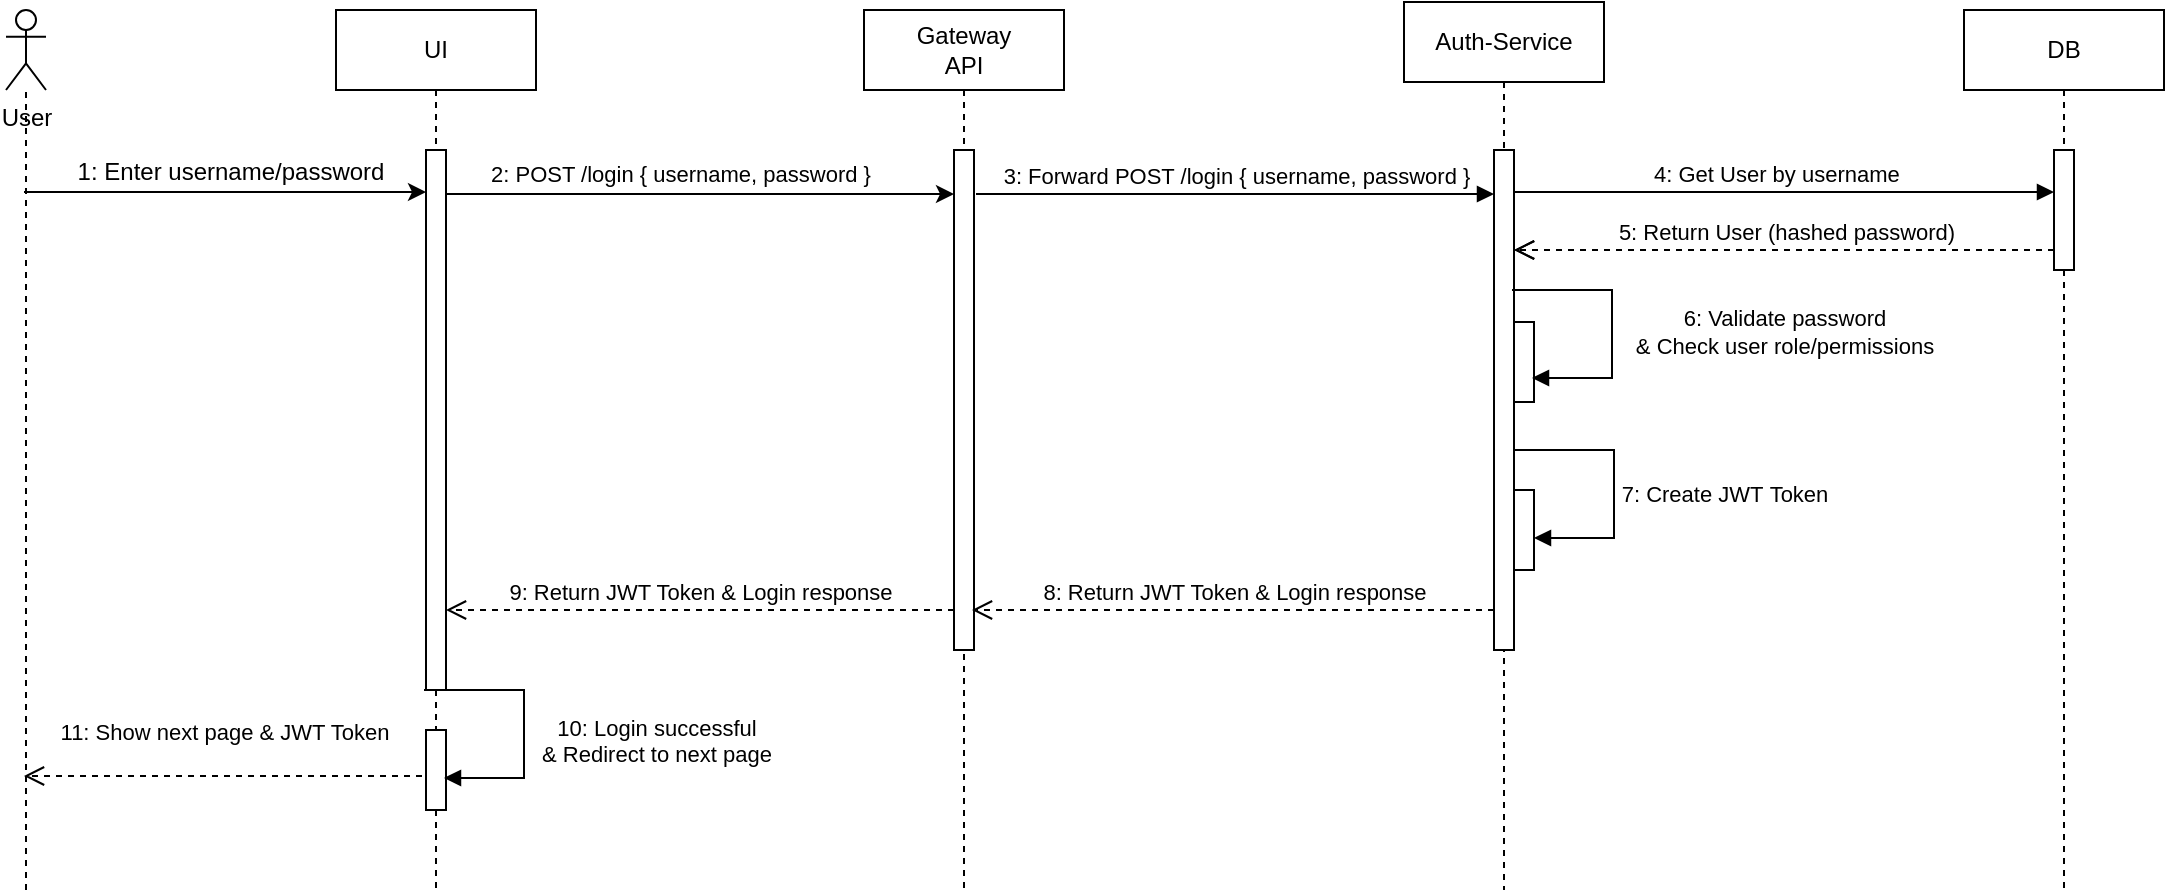 <mxfile version="26.1.2" pages="2">
  <diagram name="Login - Successful" id="2YBvvXClWsGukQMizWep">
    <mxGraphModel dx="2140" dy="557" grid="1" gridSize="10" guides="1" tooltips="1" connect="1" arrows="1" fold="1" page="1" pageScale="1" pageWidth="850" pageHeight="1100" math="0" shadow="0">
      <root>
        <mxCell id="0" />
        <mxCell id="1" parent="0" />
        <mxCell id="aM9ryv3xv72pqoxQDRHE-1" value="UI" style="shape=umlLifeline;perimeter=lifelinePerimeter;whiteSpace=wrap;html=1;container=0;dropTarget=0;collapsible=0;recursiveResize=0;outlineConnect=0;portConstraint=eastwest;newEdgeStyle={&quot;edgeStyle&quot;:&quot;elbowEdgeStyle&quot;,&quot;elbow&quot;:&quot;vertical&quot;,&quot;curved&quot;:0,&quot;rounded&quot;:0};" parent="1" vertex="1">
          <mxGeometry x="16" y="40" width="100" height="440" as="geometry" />
        </mxCell>
        <mxCell id="aM9ryv3xv72pqoxQDRHE-2" value="" style="html=1;points=[];perimeter=orthogonalPerimeter;outlineConnect=0;targetShapes=umlLifeline;portConstraint=eastwest;newEdgeStyle={&quot;edgeStyle&quot;:&quot;elbowEdgeStyle&quot;,&quot;elbow&quot;:&quot;vertical&quot;,&quot;curved&quot;:0,&quot;rounded&quot;:0};" parent="aM9ryv3xv72pqoxQDRHE-1" vertex="1">
          <mxGeometry x="45" y="70" width="10" height="270" as="geometry" />
        </mxCell>
        <mxCell id="zu7Tz9mwZ8PE6ANb4JyQ-27" value="&lt;span style=&quot;color: rgba(0, 0, 0, 0); font-family: monospace; font-size: 0px; text-align: start;&quot;&gt;%3CmxGraphModel%3E%3Croot%3E%3CmxCell%20id%3D%220%22%2F%3E%3CmxCell%20id%3D%221%22%20parent%3D%220%22%2F%3E%3CmxCell%20id%3D%222%22%20value%3D%22User%20(hashed%20password)%22%20style%3D%22html%3D1%3BverticalAlign%3Dbottom%3BendArrow%3Dopen%3Bdashed%3D1%3BendSize%3D8%3Bcurved%3D0%3Brounded%3D0%3B%22%20edge%3D%221%22%20parent%3D%221%22%3E%3CmxGeometry%20x%3D%22-0.004%22%20relative%3D%221%22%20as%3D%22geometry%22%3E%3CmxPoint%20x%3D%22875%22%20y%3D%22160%22%20as%3D%22sourcePoint%22%2F%3E%3CmxPoint%20x%3D%22605%22%20y%3D%22160%22%20as%3D%22targetPoint%22%2F%3E%3CmxPoint%20as%3D%22offset%22%2F%3E%3C%2FmxGeometry%3E%3C%2FmxCell%3E%3C%2Froot%3E%3C%2FmxGraphModel%3E&lt;/span&gt;" style="html=1;points=[[0,0,0,0,5],[0,1,0,0,-5],[1,0,0,0,5],[1,1,0,0,-5]];perimeter=orthogonalPerimeter;outlineConnect=0;targetShapes=umlLifeline;portConstraint=eastwest;newEdgeStyle={&quot;curved&quot;:0,&quot;rounded&quot;:0};" vertex="1" parent="aM9ryv3xv72pqoxQDRHE-1">
          <mxGeometry x="45" y="360" width="10" height="40" as="geometry" />
        </mxCell>
        <mxCell id="aM9ryv3xv72pqoxQDRHE-5" value="Gateway&lt;div&gt;API&lt;/div&gt;" style="shape=umlLifeline;perimeter=lifelinePerimeter;whiteSpace=wrap;html=1;container=0;dropTarget=0;collapsible=0;recursiveResize=0;outlineConnect=0;portConstraint=eastwest;newEdgeStyle={&quot;edgeStyle&quot;:&quot;elbowEdgeStyle&quot;,&quot;elbow&quot;:&quot;vertical&quot;,&quot;curved&quot;:0,&quot;rounded&quot;:0};" parent="1" vertex="1">
          <mxGeometry x="280" y="40" width="100" height="440" as="geometry" />
        </mxCell>
        <mxCell id="aM9ryv3xv72pqoxQDRHE-6" value="" style="html=1;points=[];perimeter=orthogonalPerimeter;outlineConnect=0;targetShapes=umlLifeline;portConstraint=eastwest;newEdgeStyle={&quot;edgeStyle&quot;:&quot;elbowEdgeStyle&quot;,&quot;elbow&quot;:&quot;vertical&quot;,&quot;curved&quot;:0,&quot;rounded&quot;:0};" parent="aM9ryv3xv72pqoxQDRHE-5" vertex="1">
          <mxGeometry x="45" y="70" width="10" height="250" as="geometry" />
        </mxCell>
        <mxCell id="zu7Tz9mwZ8PE6ANb4JyQ-1" value="User&lt;div&gt;&lt;br&gt;&lt;/div&gt;" style="shape=umlActor;verticalLabelPosition=bottom;verticalAlign=top;html=1;outlineConnect=0;" vertex="1" parent="1">
          <mxGeometry x="-149" y="40" width="20" height="40" as="geometry" />
        </mxCell>
        <mxCell id="zu7Tz9mwZ8PE6ANb4JyQ-5" value="" style="endArrow=none;dashed=1;html=1;rounded=0;" edge="1" parent="1">
          <mxGeometry width="50" height="50" relative="1" as="geometry">
            <mxPoint x="-139" y="480" as="sourcePoint" />
            <mxPoint x="-139" y="80" as="targetPoint" />
          </mxGeometry>
        </mxCell>
        <mxCell id="zu7Tz9mwZ8PE6ANb4JyQ-6" value="Auth-Service" style="shape=umlLifeline;perimeter=lifelinePerimeter;whiteSpace=wrap;html=1;container=0;dropTarget=0;collapsible=0;recursiveResize=0;outlineConnect=0;portConstraint=eastwest;newEdgeStyle={&quot;edgeStyle&quot;:&quot;elbowEdgeStyle&quot;,&quot;elbow&quot;:&quot;vertical&quot;,&quot;curved&quot;:0,&quot;rounded&quot;:0};" vertex="1" parent="1">
          <mxGeometry x="550" y="36" width="100" height="444" as="geometry" />
        </mxCell>
        <mxCell id="zu7Tz9mwZ8PE6ANb4JyQ-7" value="" style="html=1;points=[];perimeter=orthogonalPerimeter;outlineConnect=0;targetShapes=umlLifeline;portConstraint=eastwest;newEdgeStyle={&quot;edgeStyle&quot;:&quot;elbowEdgeStyle&quot;,&quot;elbow&quot;:&quot;vertical&quot;,&quot;curved&quot;:0,&quot;rounded&quot;:0};" vertex="1" parent="zu7Tz9mwZ8PE6ANb4JyQ-6">
          <mxGeometry x="45" y="74" width="10" height="250" as="geometry" />
        </mxCell>
        <mxCell id="zu7Tz9mwZ8PE6ANb4JyQ-21" value="&lt;span style=&quot;color: rgba(0, 0, 0, 0); font-family: monospace; font-size: 0px; text-align: start;&quot;&gt;%3CmxGraphModel%3E%3Croot%3E%3CmxCell%20id%3D%220%22%2F%3E%3CmxCell%20id%3D%221%22%20parent%3D%220%22%2F%3E%3CmxCell%20id%3D%222%22%20value%3D%22User%20(hashed%20password)%22%20style%3D%22html%3D1%3BverticalAlign%3Dbottom%3BendArrow%3Dopen%3Bdashed%3D1%3BendSize%3D8%3Bcurved%3D0%3Brounded%3D0%3B%22%20edge%3D%221%22%20parent%3D%221%22%3E%3CmxGeometry%20x%3D%22-0.004%22%20relative%3D%221%22%20as%3D%22geometry%22%3E%3CmxPoint%20x%3D%22875%22%20y%3D%22160%22%20as%3D%22sourcePoint%22%2F%3E%3CmxPoint%20x%3D%22605%22%20y%3D%22160%22%20as%3D%22targetPoint%22%2F%3E%3CmxPoint%20as%3D%22offset%22%2F%3E%3C%2FmxGeometry%3E%3C%2FmxCell%3E%3C%2Froot%3E%3C%2FmxGraphModel%3E&lt;/span&gt;" style="html=1;points=[[0,0,0,0,5],[0,1,0,0,-5],[1,0,0,0,5],[1,1,0,0,-5]];perimeter=orthogonalPerimeter;outlineConnect=0;targetShapes=umlLifeline;portConstraint=eastwest;newEdgeStyle={&quot;curved&quot;:0,&quot;rounded&quot;:0};" vertex="1" parent="zu7Tz9mwZ8PE6ANb4JyQ-6">
          <mxGeometry x="55" y="160" width="10" height="40" as="geometry" />
        </mxCell>
        <mxCell id="zu7Tz9mwZ8PE6ANb4JyQ-25" value="" style="html=1;points=[[0,0,0,0,5],[0,1,0,0,-5],[1,0,0,0,5],[1,1,0,0,-5]];perimeter=orthogonalPerimeter;outlineConnect=0;targetShapes=umlLifeline;portConstraint=eastwest;newEdgeStyle={&quot;curved&quot;:0,&quot;rounded&quot;:0};" vertex="1" parent="zu7Tz9mwZ8PE6ANb4JyQ-6">
          <mxGeometry x="55" y="244" width="10" height="40" as="geometry" />
        </mxCell>
        <mxCell id="zu7Tz9mwZ8PE6ANb4JyQ-8" value="DB" style="shape=umlLifeline;perimeter=lifelinePerimeter;whiteSpace=wrap;html=1;container=0;dropTarget=0;collapsible=0;recursiveResize=0;outlineConnect=0;portConstraint=eastwest;newEdgeStyle={&quot;edgeStyle&quot;:&quot;elbowEdgeStyle&quot;,&quot;elbow&quot;:&quot;vertical&quot;,&quot;curved&quot;:0,&quot;rounded&quot;:0};" vertex="1" parent="1">
          <mxGeometry x="830" y="40" width="100" height="440" as="geometry" />
        </mxCell>
        <mxCell id="zu7Tz9mwZ8PE6ANb4JyQ-9" value="" style="html=1;points=[];perimeter=orthogonalPerimeter;outlineConnect=0;targetShapes=umlLifeline;portConstraint=eastwest;newEdgeStyle={&quot;edgeStyle&quot;:&quot;elbowEdgeStyle&quot;,&quot;elbow&quot;:&quot;vertical&quot;,&quot;curved&quot;:0,&quot;rounded&quot;:0};" vertex="1" parent="zu7Tz9mwZ8PE6ANb4JyQ-8">
          <mxGeometry x="45" y="70" width="10" height="60" as="geometry" />
        </mxCell>
        <mxCell id="zu7Tz9mwZ8PE6ANb4JyQ-10" value="" style="endArrow=classic;html=1;rounded=0;" edge="1" parent="1">
          <mxGeometry width="50" height="50" relative="1" as="geometry">
            <mxPoint x="-140" y="131" as="sourcePoint" />
            <mxPoint x="61.0" y="131" as="targetPoint" />
          </mxGeometry>
        </mxCell>
        <mxCell id="zu7Tz9mwZ8PE6ANb4JyQ-12" value="3: Forward POST /login { username, password }" style="html=1;verticalAlign=bottom;endArrow=block;edgeStyle=elbowEdgeStyle;elbow=vertical;curved=0;rounded=0;" edge="1" parent="1">
          <mxGeometry x="0.004" relative="1" as="geometry">
            <mxPoint x="336" y="132" as="sourcePoint" />
            <Array as="points">
              <mxPoint x="441" y="132" />
            </Array>
            <mxPoint x="595.0" y="132" as="targetPoint" />
            <mxPoint as="offset" />
          </mxGeometry>
        </mxCell>
        <mxCell id="zu7Tz9mwZ8PE6ANb4JyQ-13" value="4: Get User by username&amp;nbsp;&amp;nbsp;" style="html=1;verticalAlign=bottom;endArrow=block;edgeStyle=elbowEdgeStyle;elbow=horizontal;curved=0;rounded=0;" edge="1" parent="1">
          <mxGeometry x="-0.006" relative="1" as="geometry">
            <mxPoint x="605" y="131" as="sourcePoint" />
            <Array as="points">
              <mxPoint x="710" y="131" />
            </Array>
            <mxPoint x="875.0" y="131" as="targetPoint" />
            <mxPoint as="offset" />
          </mxGeometry>
        </mxCell>
        <mxCell id="zu7Tz9mwZ8PE6ANb4JyQ-14" value="1: Enter username/password" style="text;html=1;align=center;verticalAlign=middle;resizable=0;points=[];autosize=1;strokeColor=none;fillColor=none;" vertex="1" parent="1">
          <mxGeometry x="-127" y="106" width="180" height="30" as="geometry" />
        </mxCell>
        <mxCell id="zu7Tz9mwZ8PE6ANb4JyQ-15" value="" style="endArrow=classic;html=1;rounded=0;" edge="1" parent="1" source="aM9ryv3xv72pqoxQDRHE-2">
          <mxGeometry width="50" height="50" relative="1" as="geometry">
            <mxPoint x="80" y="132" as="sourcePoint" />
            <mxPoint x="325.0" y="132" as="targetPoint" />
          </mxGeometry>
        </mxCell>
        <mxCell id="zu7Tz9mwZ8PE6ANb4JyQ-16" value="2: POST /login { username, password }" style="edgeLabel;html=1;align=center;verticalAlign=middle;resizable=0;points=[];" vertex="1" connectable="0" parent="zu7Tz9mwZ8PE6ANb4JyQ-15">
          <mxGeometry x="-0.165" y="3" relative="1" as="geometry">
            <mxPoint x="11" y="-7" as="offset" />
          </mxGeometry>
        </mxCell>
        <mxCell id="zu7Tz9mwZ8PE6ANb4JyQ-20" value="User (hashed password)" style="html=1;verticalAlign=bottom;endArrow=open;dashed=1;endSize=8;curved=0;rounded=0;" edge="1" parent="1" source="zu7Tz9mwZ8PE6ANb4JyQ-9">
          <mxGeometry x="-0.004" relative="1" as="geometry">
            <mxPoint x="871" y="160" as="sourcePoint" />
            <mxPoint x="605" y="160" as="targetPoint" />
            <mxPoint as="offset" />
          </mxGeometry>
        </mxCell>
        <mxCell id="zu7Tz9mwZ8PE6ANb4JyQ-22" value="6: Validate password&lt;br&gt;&amp;amp; Check user role/permissions&lt;div&gt;&lt;br&gt;&lt;/div&gt;" style="html=1;verticalAlign=bottom;endArrow=block;curved=0;rounded=0;" edge="1" parent="1">
          <mxGeometry x="0.403" y="86" width="80" relative="1" as="geometry">
            <mxPoint x="604" y="180" as="sourcePoint" />
            <mxPoint x="614" y="224" as="targetPoint" />
            <Array as="points">
              <mxPoint x="654" y="180" />
              <mxPoint x="654" y="224" />
            </Array>
            <mxPoint x="86" y="-80" as="offset" />
          </mxGeometry>
        </mxCell>
        <mxCell id="zu7Tz9mwZ8PE6ANb4JyQ-24" value="&lt;div&gt;7: Create JWT&amp;nbsp;&lt;span style=&quot;background-color: light-dark(#ffffff, var(--ge-dark-color, #121212)); color: light-dark(rgb(0, 0, 0), rgb(255, 255, 255));&quot;&gt;Token&lt;/span&gt;&lt;/div&gt;&lt;div&gt;&lt;br&gt;&lt;/div&gt;" style="html=1;verticalAlign=bottom;endArrow=block;curved=0;rounded=0;" edge="1" parent="1">
          <mxGeometry x="0.403" y="-55" width="80" relative="1" as="geometry">
            <mxPoint x="605" y="260" as="sourcePoint" />
            <mxPoint x="615" y="304" as="targetPoint" />
            <Array as="points">
              <mxPoint x="655" y="260" />
              <mxPoint x="655" y="304" />
            </Array>
            <mxPoint x="55" y="55" as="offset" />
          </mxGeometry>
        </mxCell>
        <mxCell id="zu7Tz9mwZ8PE6ANb4JyQ-26" value="8: Return JWT Token&amp;nbsp;&amp;amp; Login response" style="html=1;verticalAlign=bottom;endArrow=open;dashed=1;endSize=8;curved=0;rounded=0;" edge="1" parent="1" source="zu7Tz9mwZ8PE6ANb4JyQ-7">
          <mxGeometry x="-0.004" relative="1" as="geometry">
            <mxPoint x="590" y="340" as="sourcePoint" />
            <mxPoint x="334" y="340" as="targetPoint" />
            <mxPoint as="offset" />
          </mxGeometry>
        </mxCell>
        <mxCell id="zu7Tz9mwZ8PE6ANb4JyQ-29" value="&lt;div&gt;10: Login successful &lt;br&gt;&amp;amp; Redirect to next page&lt;/div&gt;" style="html=1;verticalAlign=bottom;endArrow=block;curved=0;rounded=0;" edge="1" parent="1">
          <mxGeometry x="0.352" y="66" width="80" relative="1" as="geometry">
            <mxPoint x="60" y="380" as="sourcePoint" />
            <mxPoint x="70" y="424" as="targetPoint" />
            <Array as="points">
              <mxPoint x="110" y="380" />
              <mxPoint x="110" y="424" />
            </Array>
            <mxPoint as="offset" />
          </mxGeometry>
        </mxCell>
        <mxCell id="zu7Tz9mwZ8PE6ANb4JyQ-30" value="5: Return User (hashed password)" style="html=1;verticalAlign=bottom;endArrow=open;dashed=1;endSize=8;curved=0;rounded=0;" edge="1" parent="1">
          <mxGeometry x="-0.004" relative="1" as="geometry">
            <mxPoint x="875" y="160" as="sourcePoint" />
            <mxPoint x="605" y="160" as="targetPoint" />
            <mxPoint as="offset" />
          </mxGeometry>
        </mxCell>
        <mxCell id="zu7Tz9mwZ8PE6ANb4JyQ-32" value="9: Return JWT Token&amp;nbsp;&amp;amp; Login response" style="html=1;verticalAlign=bottom;endArrow=open;dashed=1;endSize=8;edgeStyle=elbowEdgeStyle;elbow=horizontal;curved=0;rounded=0;" edge="1" parent="1" target="aM9ryv3xv72pqoxQDRHE-2">
          <mxGeometry relative="1" as="geometry">
            <mxPoint x="75" y="340" as="targetPoint" />
            <Array as="points">
              <mxPoint x="190" y="340" />
            </Array>
            <mxPoint x="325" y="340" as="sourcePoint" />
          </mxGeometry>
        </mxCell>
        <mxCell id="zu7Tz9mwZ8PE6ANb4JyQ-33" value="11: Show next page &amp;amp; JWT Token&lt;div&gt;&lt;br&gt;&lt;/div&gt;" style="html=1;verticalAlign=bottom;endArrow=open;dashed=1;endSize=8;curved=0;rounded=0;" edge="1" parent="1">
          <mxGeometry relative="1" as="geometry">
            <mxPoint x="59" y="423" as="sourcePoint" />
            <mxPoint x="-140" y="423" as="targetPoint" />
          </mxGeometry>
        </mxCell>
      </root>
    </mxGraphModel>
  </diagram>
  <diagram name="Login - Failed" id="it0lKYPIHwjL7iycqnqi">
    <mxGraphModel dx="1371" dy="557" grid="1" gridSize="10" guides="1" tooltips="1" connect="1" arrows="1" fold="1" page="1" pageScale="1" pageWidth="850" pageHeight="1100" math="0" shadow="0">
      <root>
        <mxCell id="_EvGa0JuNer1BRkraozJ-0" />
        <mxCell id="_EvGa0JuNer1BRkraozJ-1" parent="_EvGa0JuNer1BRkraozJ-0" />
        <mxCell id="_EvGa0JuNer1BRkraozJ-2" value="UI" style="shape=umlLifeline;perimeter=lifelinePerimeter;whiteSpace=wrap;html=1;container=0;dropTarget=0;collapsible=0;recursiveResize=0;outlineConnect=0;portConstraint=eastwest;newEdgeStyle={&quot;edgeStyle&quot;:&quot;elbowEdgeStyle&quot;,&quot;elbow&quot;:&quot;vertical&quot;,&quot;curved&quot;:0,&quot;rounded&quot;:0};" parent="_EvGa0JuNer1BRkraozJ-1" vertex="1">
          <mxGeometry x="16" y="40" width="100" height="440" as="geometry" />
        </mxCell>
        <mxCell id="_EvGa0JuNer1BRkraozJ-3" value="" style="html=1;points=[];perimeter=orthogonalPerimeter;outlineConnect=0;targetShapes=umlLifeline;portConstraint=eastwest;newEdgeStyle={&quot;edgeStyle&quot;:&quot;elbowEdgeStyle&quot;,&quot;elbow&quot;:&quot;vertical&quot;,&quot;curved&quot;:0,&quot;rounded&quot;:0};" parent="_EvGa0JuNer1BRkraozJ-2" vertex="1">
          <mxGeometry x="45" y="70" width="10" height="190" as="geometry" />
        </mxCell>
        <mxCell id="_EvGa0JuNer1BRkraozJ-4" value="&lt;span style=&quot;color: rgba(0, 0, 0, 0); font-family: monospace; font-size: 0px; text-align: start;&quot;&gt;%3CmxGraphModel%3E%3Croot%3E%3CmxCell%20id%3D%220%22%2F%3E%3CmxCell%20id%3D%221%22%20parent%3D%220%22%2F%3E%3CmxCell%20id%3D%222%22%20value%3D%22User%20(hashed%20password)%22%20style%3D%22html%3D1%3BverticalAlign%3Dbottom%3BendArrow%3Dopen%3Bdashed%3D1%3BendSize%3D8%3Bcurved%3D0%3Brounded%3D0%3B%22%20edge%3D%221%22%20parent%3D%221%22%3E%3CmxGeometry%20x%3D%22-0.004%22%20relative%3D%221%22%20as%3D%22geometry%22%3E%3CmxPoint%20x%3D%22875%22%20y%3D%22160%22%20as%3D%22sourcePoint%22%2F%3E%3CmxPoint%20x%3D%22605%22%20y%3D%22160%22%20as%3D%22targetPoint%22%2F%3E%3CmxPoint%20as%3D%22offset%22%2F%3E%3C%2FmxGeometry%3E%3C%2FmxCell%3E%3C%2Froot%3E%3C%2FmxGraphModel%3E&lt;/span&gt;" style="html=1;points=[[0,0,0,0,5],[0,1,0,0,-5],[1,0,0,0,5],[1,1,0,0,-5]];perimeter=orthogonalPerimeter;outlineConnect=0;targetShapes=umlLifeline;portConstraint=eastwest;newEdgeStyle={&quot;curved&quot;:0,&quot;rounded&quot;:0};" parent="_EvGa0JuNer1BRkraozJ-2" vertex="1">
          <mxGeometry x="45" y="280" width="10" height="40" as="geometry" />
        </mxCell>
        <mxCell id="_EvGa0JuNer1BRkraozJ-5" value="Gateway&lt;div&gt;API&lt;/div&gt;" style="shape=umlLifeline;perimeter=lifelinePerimeter;whiteSpace=wrap;html=1;container=0;dropTarget=0;collapsible=0;recursiveResize=0;outlineConnect=0;portConstraint=eastwest;newEdgeStyle={&quot;edgeStyle&quot;:&quot;elbowEdgeStyle&quot;,&quot;elbow&quot;:&quot;vertical&quot;,&quot;curved&quot;:0,&quot;rounded&quot;:0};" parent="_EvGa0JuNer1BRkraozJ-1" vertex="1">
          <mxGeometry x="280" y="40" width="100" height="440" as="geometry" />
        </mxCell>
        <mxCell id="_EvGa0JuNer1BRkraozJ-6" value="" style="html=1;points=[];perimeter=orthogonalPerimeter;outlineConnect=0;targetShapes=umlLifeline;portConstraint=eastwest;newEdgeStyle={&quot;edgeStyle&quot;:&quot;elbowEdgeStyle&quot;,&quot;elbow&quot;:&quot;vertical&quot;,&quot;curved&quot;:0,&quot;rounded&quot;:0};" parent="_EvGa0JuNer1BRkraozJ-5" vertex="1">
          <mxGeometry x="45" y="70" width="10" height="170" as="geometry" />
        </mxCell>
        <mxCell id="_EvGa0JuNer1BRkraozJ-7" value="User&lt;div&gt;&lt;br&gt;&lt;/div&gt;" style="shape=umlActor;verticalLabelPosition=bottom;verticalAlign=top;html=1;outlineConnect=0;" parent="_EvGa0JuNer1BRkraozJ-1" vertex="1">
          <mxGeometry x="-149" y="40" width="20" height="40" as="geometry" />
        </mxCell>
        <mxCell id="_EvGa0JuNer1BRkraozJ-8" value="" style="endArrow=none;dashed=1;html=1;rounded=0;" parent="_EvGa0JuNer1BRkraozJ-1" edge="1">
          <mxGeometry width="50" height="50" relative="1" as="geometry">
            <mxPoint x="-139" y="480" as="sourcePoint" />
            <mxPoint x="-139" y="80" as="targetPoint" />
          </mxGeometry>
        </mxCell>
        <mxCell id="_EvGa0JuNer1BRkraozJ-9" value="Auth-Service" style="shape=umlLifeline;perimeter=lifelinePerimeter;whiteSpace=wrap;html=1;container=0;dropTarget=0;collapsible=0;recursiveResize=0;outlineConnect=0;portConstraint=eastwest;newEdgeStyle={&quot;edgeStyle&quot;:&quot;elbowEdgeStyle&quot;,&quot;elbow&quot;:&quot;vertical&quot;,&quot;curved&quot;:0,&quot;rounded&quot;:0};" parent="_EvGa0JuNer1BRkraozJ-1" vertex="1">
          <mxGeometry x="550" y="36" width="100" height="444" as="geometry" />
        </mxCell>
        <mxCell id="_EvGa0JuNer1BRkraozJ-10" value="" style="html=1;points=[];perimeter=orthogonalPerimeter;outlineConnect=0;targetShapes=umlLifeline;portConstraint=eastwest;newEdgeStyle={&quot;edgeStyle&quot;:&quot;elbowEdgeStyle&quot;,&quot;elbow&quot;:&quot;vertical&quot;,&quot;curved&quot;:0,&quot;rounded&quot;:0};" parent="_EvGa0JuNer1BRkraozJ-9" vertex="1">
          <mxGeometry x="45" y="74" width="10" height="166" as="geometry" />
        </mxCell>
        <mxCell id="_EvGa0JuNer1BRkraozJ-11" value="&lt;span style=&quot;color: rgba(0, 0, 0, 0); font-family: monospace; font-size: 0px; text-align: start;&quot;&gt;%3CmxGraphModel%3E%3Croot%3E%3CmxCell%20id%3D%220%22%2F%3E%3CmxCell%20id%3D%221%22%20parent%3D%220%22%2F%3E%3CmxCell%20id%3D%222%22%20value%3D%22User%20(hashed%20password)%22%20style%3D%22html%3D1%3BverticalAlign%3Dbottom%3BendArrow%3Dopen%3Bdashed%3D1%3BendSize%3D8%3Bcurved%3D0%3Brounded%3D0%3B%22%20edge%3D%221%22%20parent%3D%221%22%3E%3CmxGeometry%20x%3D%22-0.004%22%20relative%3D%221%22%20as%3D%22geometry%22%3E%3CmxPoint%20x%3D%22875%22%20y%3D%22160%22%20as%3D%22sourcePoint%22%2F%3E%3CmxPoint%20x%3D%22605%22%20y%3D%22160%22%20as%3D%22targetPoint%22%2F%3E%3CmxPoint%20as%3D%22offset%22%2F%3E%3C%2FmxGeometry%3E%3C%2FmxCell%3E%3C%2Froot%3E%3C%2FmxGraphModel%3E&lt;/span&gt;" style="html=1;points=[[0,0,0,0,5],[0,1,0,0,-5],[1,0,0,0,5],[1,1,0,0,-5]];perimeter=orthogonalPerimeter;outlineConnect=0;targetShapes=umlLifeline;portConstraint=eastwest;newEdgeStyle={&quot;curved&quot;:0,&quot;rounded&quot;:0};" parent="_EvGa0JuNer1BRkraozJ-9" vertex="1">
          <mxGeometry x="55" y="160" width="10" height="40" as="geometry" />
        </mxCell>
        <mxCell id="_EvGa0JuNer1BRkraozJ-13" value="DB" style="shape=umlLifeline;perimeter=lifelinePerimeter;whiteSpace=wrap;html=1;container=0;dropTarget=0;collapsible=0;recursiveResize=0;outlineConnect=0;portConstraint=eastwest;newEdgeStyle={&quot;edgeStyle&quot;:&quot;elbowEdgeStyle&quot;,&quot;elbow&quot;:&quot;vertical&quot;,&quot;curved&quot;:0,&quot;rounded&quot;:0};" parent="_EvGa0JuNer1BRkraozJ-1" vertex="1">
          <mxGeometry x="830" y="40" width="100" height="440" as="geometry" />
        </mxCell>
        <mxCell id="_EvGa0JuNer1BRkraozJ-14" value="" style="html=1;points=[];perimeter=orthogonalPerimeter;outlineConnect=0;targetShapes=umlLifeline;portConstraint=eastwest;newEdgeStyle={&quot;edgeStyle&quot;:&quot;elbowEdgeStyle&quot;,&quot;elbow&quot;:&quot;vertical&quot;,&quot;curved&quot;:0,&quot;rounded&quot;:0};" parent="_EvGa0JuNer1BRkraozJ-13" vertex="1">
          <mxGeometry x="45" y="70" width="10" height="60" as="geometry" />
        </mxCell>
        <mxCell id="_EvGa0JuNer1BRkraozJ-15" value="" style="endArrow=classic;html=1;rounded=0;" parent="_EvGa0JuNer1BRkraozJ-1" edge="1">
          <mxGeometry width="50" height="50" relative="1" as="geometry">
            <mxPoint x="-140" y="131" as="sourcePoint" />
            <mxPoint x="61.0" y="131" as="targetPoint" />
          </mxGeometry>
        </mxCell>
        <mxCell id="_EvGa0JuNer1BRkraozJ-16" value="3: Forward POST /login { username, password }" style="html=1;verticalAlign=bottom;endArrow=block;edgeStyle=elbowEdgeStyle;elbow=vertical;curved=0;rounded=0;" parent="_EvGa0JuNer1BRkraozJ-1" edge="1">
          <mxGeometry x="0.004" relative="1" as="geometry">
            <mxPoint x="336" y="132" as="sourcePoint" />
            <Array as="points">
              <mxPoint x="441" y="132" />
            </Array>
            <mxPoint x="595.0" y="132" as="targetPoint" />
            <mxPoint as="offset" />
          </mxGeometry>
        </mxCell>
        <mxCell id="_EvGa0JuNer1BRkraozJ-17" value="4: Get User by username&amp;nbsp;&amp;nbsp;" style="html=1;verticalAlign=bottom;endArrow=block;edgeStyle=elbowEdgeStyle;elbow=horizontal;curved=0;rounded=0;" parent="_EvGa0JuNer1BRkraozJ-1" edge="1">
          <mxGeometry x="-0.006" relative="1" as="geometry">
            <mxPoint x="605" y="131" as="sourcePoint" />
            <Array as="points">
              <mxPoint x="710" y="131" />
            </Array>
            <mxPoint x="875.0" y="131" as="targetPoint" />
            <mxPoint as="offset" />
          </mxGeometry>
        </mxCell>
        <mxCell id="_EvGa0JuNer1BRkraozJ-18" value="1: Enter username/password" style="text;html=1;align=center;verticalAlign=middle;resizable=0;points=[];autosize=1;strokeColor=none;fillColor=none;" parent="_EvGa0JuNer1BRkraozJ-1" vertex="1">
          <mxGeometry x="-127" y="106" width="180" height="30" as="geometry" />
        </mxCell>
        <mxCell id="_EvGa0JuNer1BRkraozJ-19" value="" style="endArrow=classic;html=1;rounded=0;" parent="_EvGa0JuNer1BRkraozJ-1" source="_EvGa0JuNer1BRkraozJ-3" edge="1">
          <mxGeometry width="50" height="50" relative="1" as="geometry">
            <mxPoint x="80" y="132" as="sourcePoint" />
            <mxPoint x="325.0" y="132" as="targetPoint" />
          </mxGeometry>
        </mxCell>
        <mxCell id="_EvGa0JuNer1BRkraozJ-20" value="2: POST /login { username, password }" style="edgeLabel;html=1;align=center;verticalAlign=middle;resizable=0;points=[];" parent="_EvGa0JuNer1BRkraozJ-19" vertex="1" connectable="0">
          <mxGeometry x="-0.165" y="3" relative="1" as="geometry">
            <mxPoint x="11" y="-7" as="offset" />
          </mxGeometry>
        </mxCell>
        <mxCell id="_EvGa0JuNer1BRkraozJ-21" value="User (hashed password)" style="html=1;verticalAlign=bottom;endArrow=open;dashed=1;endSize=8;curved=0;rounded=0;" parent="_EvGa0JuNer1BRkraozJ-1" source="_EvGa0JuNer1BRkraozJ-14" edge="1">
          <mxGeometry x="-0.004" relative="1" as="geometry">
            <mxPoint x="871" y="160" as="sourcePoint" />
            <mxPoint x="605" y="160" as="targetPoint" />
            <mxPoint as="offset" />
          </mxGeometry>
        </mxCell>
        <mxCell id="_EvGa0JuNer1BRkraozJ-22" value="6: Validate password&lt;br&gt;&amp;amp; permissions&lt;div&gt;&lt;br&gt;&lt;/div&gt;" style="html=1;verticalAlign=bottom;endArrow=block;curved=0;rounded=0;" parent="_EvGa0JuNer1BRkraozJ-1" edge="1">
          <mxGeometry x="0.403" y="56" width="80" relative="1" as="geometry">
            <mxPoint x="604" y="180" as="sourcePoint" />
            <mxPoint x="614" y="224" as="targetPoint" />
            <Array as="points">
              <mxPoint x="654" y="180" />
              <mxPoint x="654" y="224" />
            </Array>
            <mxPoint x="56" y="-50" as="offset" />
          </mxGeometry>
        </mxCell>
        <mxCell id="_EvGa0JuNer1BRkraozJ-24" value="8:&amp;nbsp; Login response" style="html=1;verticalAlign=bottom;endArrow=open;dashed=1;endSize=8;curved=0;rounded=0;" parent="_EvGa0JuNer1BRkraozJ-1" edge="1">
          <mxGeometry x="-0.004" relative="1" as="geometry">
            <mxPoint x="595" y="260" as="sourcePoint" />
            <mxPoint x="334" y="260" as="targetPoint" />
            <mxPoint as="offset" />
          </mxGeometry>
        </mxCell>
        <mxCell id="_EvGa0JuNer1BRkraozJ-25" value="&lt;div&gt;10: Login failed&lt;/div&gt;" style="html=1;verticalAlign=bottom;endArrow=block;curved=0;rounded=0;" parent="_EvGa0JuNer1BRkraozJ-1" edge="1">
          <mxGeometry x="0.194" y="40" width="80" relative="1" as="geometry">
            <mxPoint x="60" y="300" as="sourcePoint" />
            <mxPoint x="70" y="344" as="targetPoint" />
            <Array as="points">
              <mxPoint x="110" y="300" />
              <mxPoint x="110" y="344" />
            </Array>
            <mxPoint as="offset" />
          </mxGeometry>
        </mxCell>
        <mxCell id="_EvGa0JuNer1BRkraozJ-26" value="5: Return User (hashed password)" style="html=1;verticalAlign=bottom;endArrow=open;dashed=1;endSize=8;curved=0;rounded=0;" parent="_EvGa0JuNer1BRkraozJ-1" edge="1">
          <mxGeometry x="-0.004" relative="1" as="geometry">
            <mxPoint x="875" y="160" as="sourcePoint" />
            <mxPoint x="605" y="160" as="targetPoint" />
            <mxPoint as="offset" />
          </mxGeometry>
        </mxCell>
        <mxCell id="_EvGa0JuNer1BRkraozJ-27" value="9:&amp;nbsp; Login response" style="html=1;verticalAlign=bottom;endArrow=open;dashed=1;endSize=8;edgeStyle=elbowEdgeStyle;elbow=horizontal;curved=0;rounded=0;" parent="_EvGa0JuNer1BRkraozJ-1" edge="1">
          <mxGeometry relative="1" as="geometry">
            <mxPoint x="71" y="260" as="targetPoint" />
            <Array as="points">
              <mxPoint x="190" y="260" />
            </Array>
            <mxPoint x="325" y="260" as="sourcePoint" />
            <mxPoint as="offset" />
          </mxGeometry>
        </mxCell>
        <mxCell id="_EvGa0JuNer1BRkraozJ-28" value="11: Show error message &lt;br&gt;&amp;amp; Stay in login page&lt;div&gt;&lt;div&gt;&lt;br&gt;&lt;/div&gt;&lt;/div&gt;" style="html=1;verticalAlign=bottom;endArrow=open;dashed=1;endSize=8;curved=0;rounded=0;" parent="_EvGa0JuNer1BRkraozJ-1" edge="1">
          <mxGeometry x="-0.005" relative="1" as="geometry">
            <mxPoint x="59" y="343" as="sourcePoint" />
            <mxPoint x="-140" y="343" as="targetPoint" />
            <mxPoint as="offset" />
          </mxGeometry>
        </mxCell>
      </root>
    </mxGraphModel>
  </diagram>
</mxfile>
